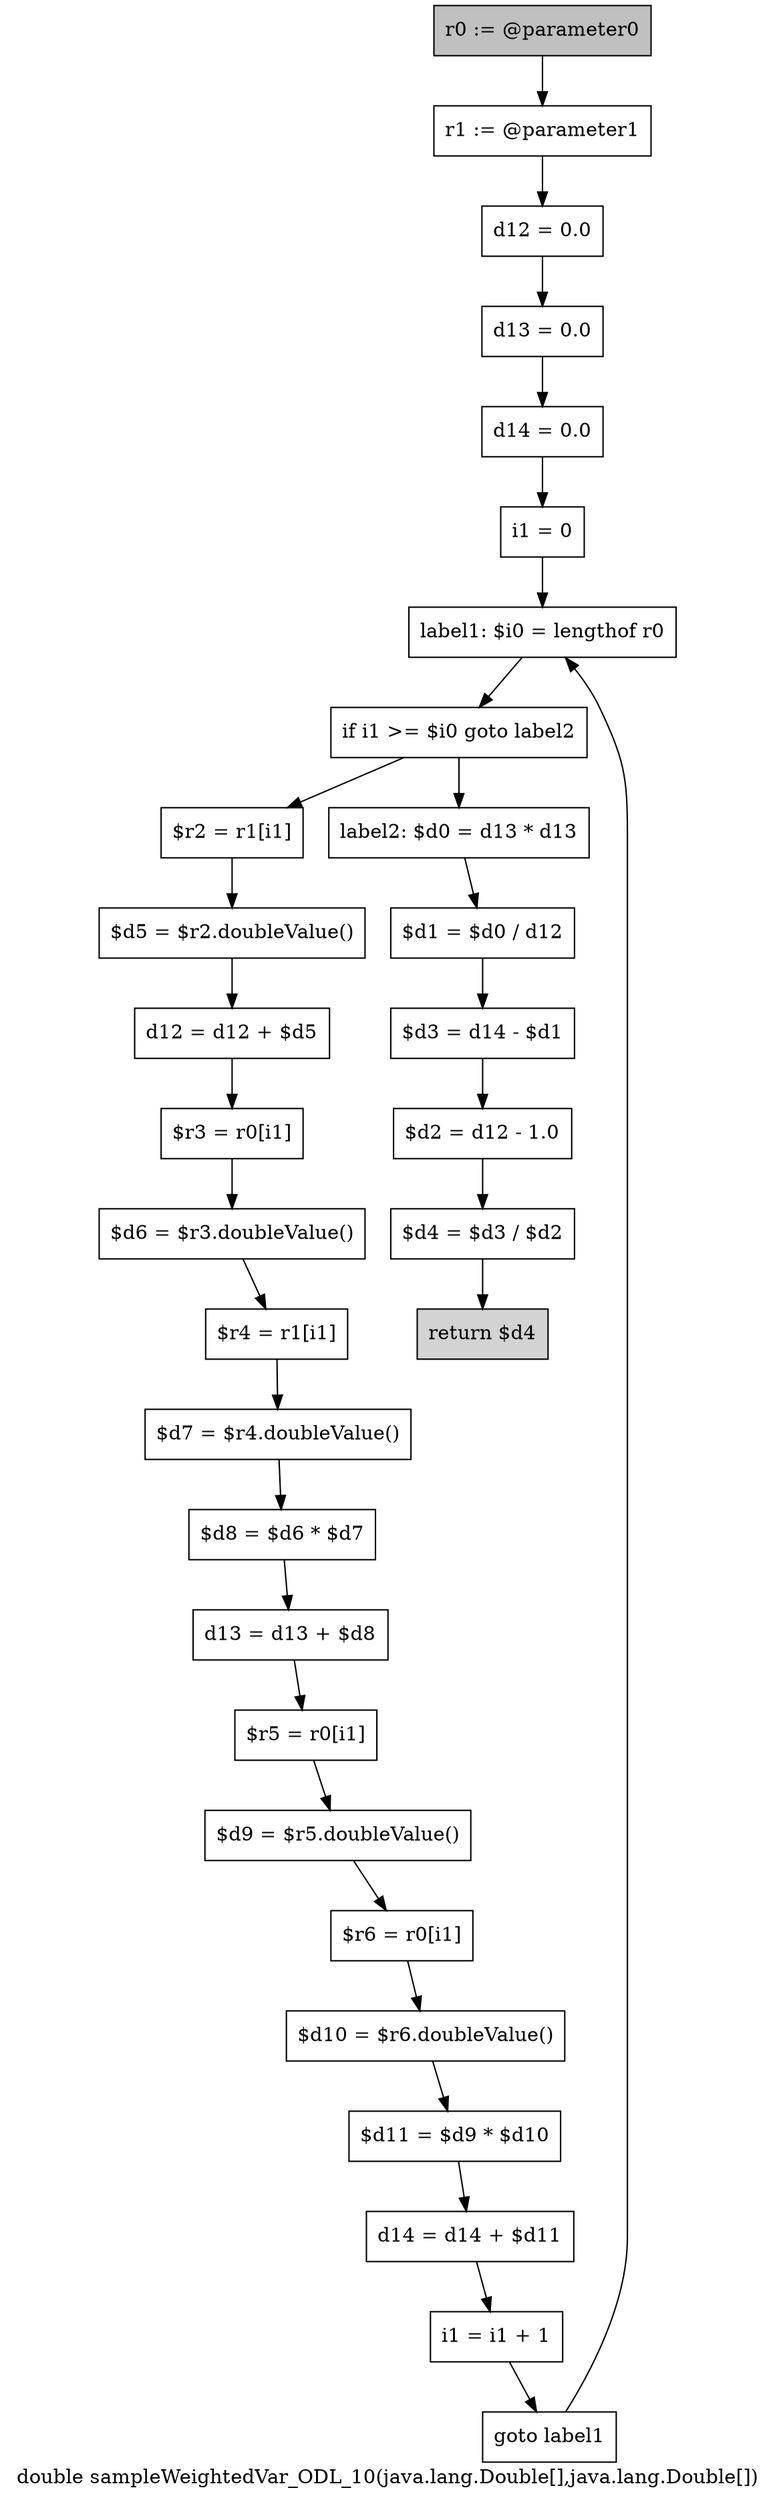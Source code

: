 digraph "double sampleWeightedVar_ODL_10(java.lang.Double[],java.lang.Double[])" {
    label="double sampleWeightedVar_ODL_10(java.lang.Double[],java.lang.Double[])";
    node [shape=box];
    "0" [style=filled,fillcolor=gray,label="r0 := @parameter0",];
    "1" [label="r1 := @parameter1",];
    "0"->"1";
    "2" [label="d12 = 0.0",];
    "1"->"2";
    "3" [label="d13 = 0.0",];
    "2"->"3";
    "4" [label="d14 = 0.0",];
    "3"->"4";
    "5" [label="i1 = 0",];
    "4"->"5";
    "6" [label="label1: $i0 = lengthof r0",];
    "5"->"6";
    "7" [label="if i1 >= $i0 goto label2",];
    "6"->"7";
    "8" [label="$r2 = r1[i1]",];
    "7"->"8";
    "25" [label="label2: $d0 = d13 * d13",];
    "7"->"25";
    "9" [label="$d5 = $r2.doubleValue()",];
    "8"->"9";
    "10" [label="d12 = d12 + $d5",];
    "9"->"10";
    "11" [label="$r3 = r0[i1]",];
    "10"->"11";
    "12" [label="$d6 = $r3.doubleValue()",];
    "11"->"12";
    "13" [label="$r4 = r1[i1]",];
    "12"->"13";
    "14" [label="$d7 = $r4.doubleValue()",];
    "13"->"14";
    "15" [label="$d8 = $d6 * $d7",];
    "14"->"15";
    "16" [label="d13 = d13 + $d8",];
    "15"->"16";
    "17" [label="$r5 = r0[i1]",];
    "16"->"17";
    "18" [label="$d9 = $r5.doubleValue()",];
    "17"->"18";
    "19" [label="$r6 = r0[i1]",];
    "18"->"19";
    "20" [label="$d10 = $r6.doubleValue()",];
    "19"->"20";
    "21" [label="$d11 = $d9 * $d10",];
    "20"->"21";
    "22" [label="d14 = d14 + $d11",];
    "21"->"22";
    "23" [label="i1 = i1 + 1",];
    "22"->"23";
    "24" [label="goto label1",];
    "23"->"24";
    "24"->"6";
    "26" [label="$d1 = $d0 / d12",];
    "25"->"26";
    "27" [label="$d3 = d14 - $d1",];
    "26"->"27";
    "28" [label="$d2 = d12 - 1.0",];
    "27"->"28";
    "29" [label="$d4 = $d3 / $d2",];
    "28"->"29";
    "30" [style=filled,fillcolor=lightgray,label="return $d4",];
    "29"->"30";
}
